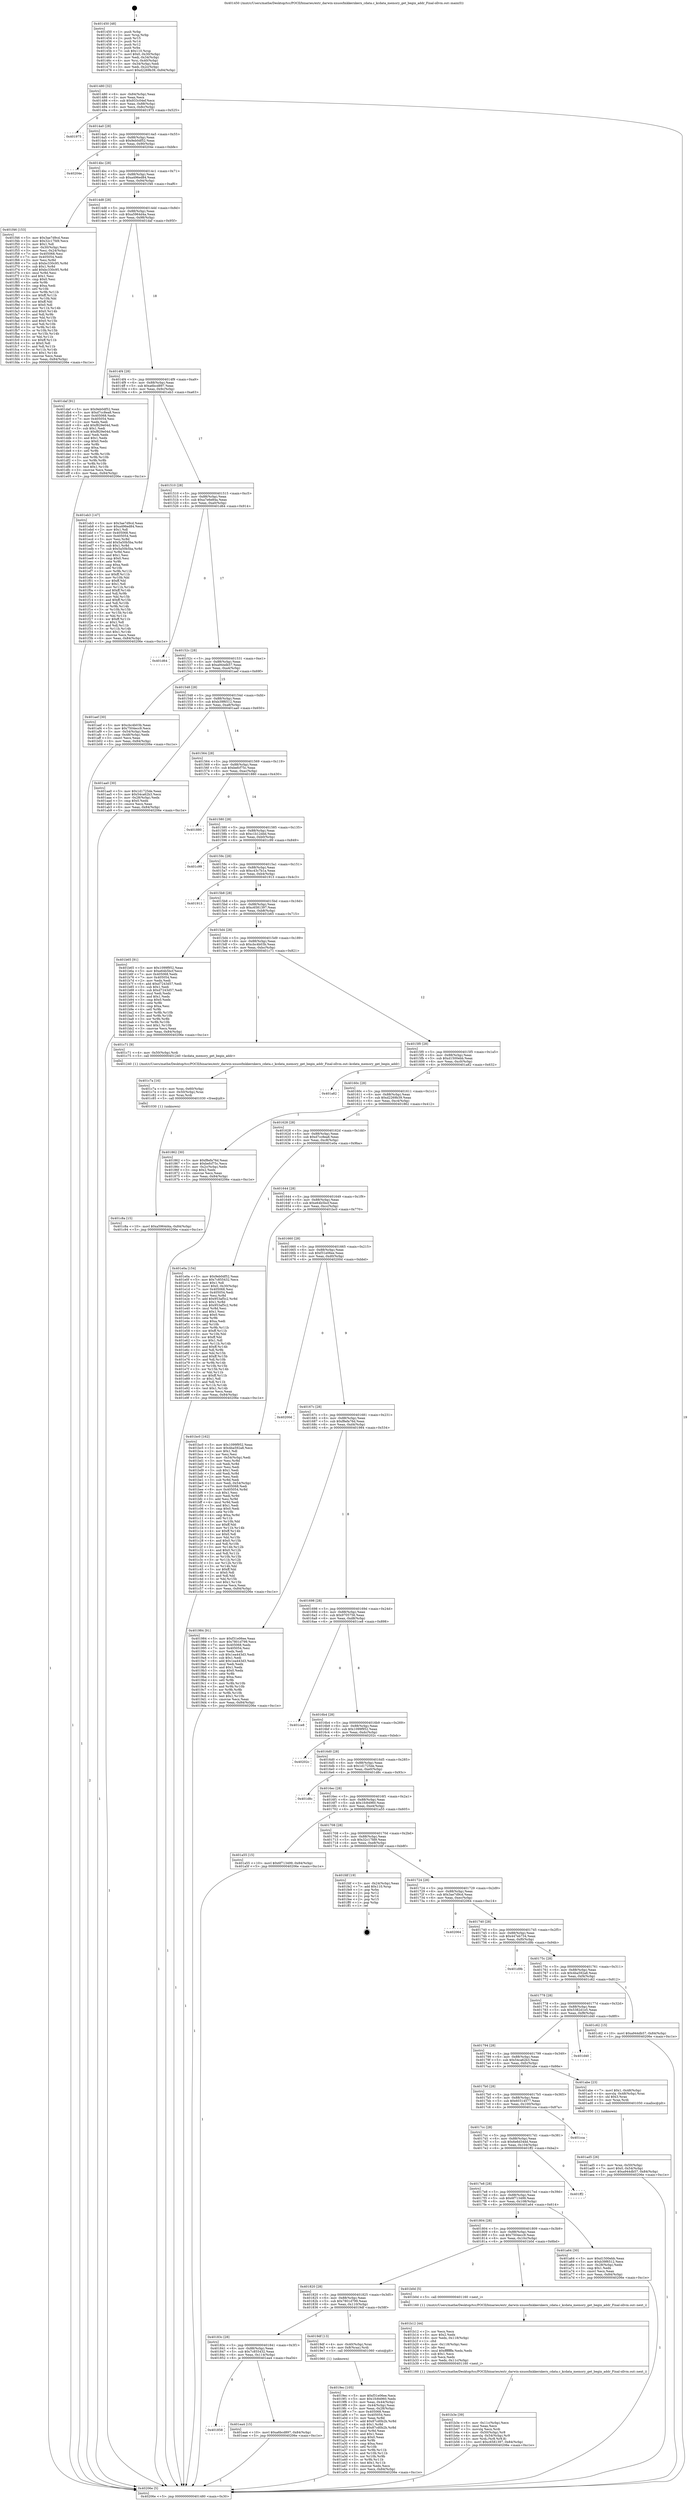 digraph "0x401450" {
  label = "0x401450 (/mnt/c/Users/mathe/Desktop/tcc/POCII/binaries/extr_darwin-xnuosfmkkernkern_cdata.c_kcdata_memory_get_begin_addr_Final-ollvm.out::main(0))"
  labelloc = "t"
  node[shape=record]

  Entry [label="",width=0.3,height=0.3,shape=circle,fillcolor=black,style=filled]
  "0x401480" [label="{
     0x401480 [32]\l
     | [instrs]\l
     &nbsp;&nbsp;0x401480 \<+6\>: mov -0x84(%rbp),%eax\l
     &nbsp;&nbsp;0x401486 \<+2\>: mov %eax,%ecx\l
     &nbsp;&nbsp;0x401488 \<+6\>: sub $0x933c04ef,%ecx\l
     &nbsp;&nbsp;0x40148e \<+6\>: mov %eax,-0x88(%rbp)\l
     &nbsp;&nbsp;0x401494 \<+6\>: mov %ecx,-0x8c(%rbp)\l
     &nbsp;&nbsp;0x40149a \<+6\>: je 0000000000401975 \<main+0x525\>\l
  }"]
  "0x401975" [label="{
     0x401975\l
  }", style=dashed]
  "0x4014a0" [label="{
     0x4014a0 [28]\l
     | [instrs]\l
     &nbsp;&nbsp;0x4014a0 \<+5\>: jmp 00000000004014a5 \<main+0x55\>\l
     &nbsp;&nbsp;0x4014a5 \<+6\>: mov -0x88(%rbp),%eax\l
     &nbsp;&nbsp;0x4014ab \<+5\>: sub $0x9eb0df52,%eax\l
     &nbsp;&nbsp;0x4014b0 \<+6\>: mov %eax,-0x90(%rbp)\l
     &nbsp;&nbsp;0x4014b6 \<+6\>: je 000000000040204e \<main+0xbfe\>\l
  }"]
  Exit [label="",width=0.3,height=0.3,shape=circle,fillcolor=black,style=filled,peripheries=2]
  "0x40204e" [label="{
     0x40204e\l
  }", style=dashed]
  "0x4014bc" [label="{
     0x4014bc [28]\l
     | [instrs]\l
     &nbsp;&nbsp;0x4014bc \<+5\>: jmp 00000000004014c1 \<main+0x71\>\l
     &nbsp;&nbsp;0x4014c1 \<+6\>: mov -0x88(%rbp),%eax\l
     &nbsp;&nbsp;0x4014c7 \<+5\>: sub $0xa496ed84,%eax\l
     &nbsp;&nbsp;0x4014cc \<+6\>: mov %eax,-0x94(%rbp)\l
     &nbsp;&nbsp;0x4014d2 \<+6\>: je 0000000000401f46 \<main+0xaf6\>\l
  }"]
  "0x401858" [label="{
     0x401858\l
  }", style=dashed]
  "0x401f46" [label="{
     0x401f46 [153]\l
     | [instrs]\l
     &nbsp;&nbsp;0x401f46 \<+5\>: mov $0x3ae7d9cd,%eax\l
     &nbsp;&nbsp;0x401f4b \<+5\>: mov $0x32c17fd9,%ecx\l
     &nbsp;&nbsp;0x401f50 \<+2\>: mov $0x1,%dl\l
     &nbsp;&nbsp;0x401f52 \<+3\>: mov -0x30(%rbp),%esi\l
     &nbsp;&nbsp;0x401f55 \<+3\>: mov %esi,-0x24(%rbp)\l
     &nbsp;&nbsp;0x401f58 \<+7\>: mov 0x405068,%esi\l
     &nbsp;&nbsp;0x401f5f \<+7\>: mov 0x405054,%edi\l
     &nbsp;&nbsp;0x401f66 \<+3\>: mov %esi,%r8d\l
     &nbsp;&nbsp;0x401f69 \<+7\>: sub $0xbc330c95,%r8d\l
     &nbsp;&nbsp;0x401f70 \<+4\>: sub $0x1,%r8d\l
     &nbsp;&nbsp;0x401f74 \<+7\>: add $0xbc330c95,%r8d\l
     &nbsp;&nbsp;0x401f7b \<+4\>: imul %r8d,%esi\l
     &nbsp;&nbsp;0x401f7f \<+3\>: and $0x1,%esi\l
     &nbsp;&nbsp;0x401f82 \<+3\>: cmp $0x0,%esi\l
     &nbsp;&nbsp;0x401f85 \<+4\>: sete %r9b\l
     &nbsp;&nbsp;0x401f89 \<+3\>: cmp $0xa,%edi\l
     &nbsp;&nbsp;0x401f8c \<+4\>: setl %r10b\l
     &nbsp;&nbsp;0x401f90 \<+3\>: mov %r9b,%r11b\l
     &nbsp;&nbsp;0x401f93 \<+4\>: xor $0xff,%r11b\l
     &nbsp;&nbsp;0x401f97 \<+3\>: mov %r10b,%bl\l
     &nbsp;&nbsp;0x401f9a \<+3\>: xor $0xff,%bl\l
     &nbsp;&nbsp;0x401f9d \<+3\>: xor $0x0,%dl\l
     &nbsp;&nbsp;0x401fa0 \<+3\>: mov %r11b,%r14b\l
     &nbsp;&nbsp;0x401fa3 \<+4\>: and $0x0,%r14b\l
     &nbsp;&nbsp;0x401fa7 \<+3\>: and %dl,%r9b\l
     &nbsp;&nbsp;0x401faa \<+3\>: mov %bl,%r15b\l
     &nbsp;&nbsp;0x401fad \<+4\>: and $0x0,%r15b\l
     &nbsp;&nbsp;0x401fb1 \<+3\>: and %dl,%r10b\l
     &nbsp;&nbsp;0x401fb4 \<+3\>: or %r9b,%r14b\l
     &nbsp;&nbsp;0x401fb7 \<+3\>: or %r10b,%r15b\l
     &nbsp;&nbsp;0x401fba \<+3\>: xor %r15b,%r14b\l
     &nbsp;&nbsp;0x401fbd \<+3\>: or %bl,%r11b\l
     &nbsp;&nbsp;0x401fc0 \<+4\>: xor $0xff,%r11b\l
     &nbsp;&nbsp;0x401fc4 \<+3\>: or $0x0,%dl\l
     &nbsp;&nbsp;0x401fc7 \<+3\>: and %dl,%r11b\l
     &nbsp;&nbsp;0x401fca \<+3\>: or %r11b,%r14b\l
     &nbsp;&nbsp;0x401fcd \<+4\>: test $0x1,%r14b\l
     &nbsp;&nbsp;0x401fd1 \<+3\>: cmovne %ecx,%eax\l
     &nbsp;&nbsp;0x401fd4 \<+6\>: mov %eax,-0x84(%rbp)\l
     &nbsp;&nbsp;0x401fda \<+5\>: jmp 000000000040206e \<main+0xc1e\>\l
  }"]
  "0x4014d8" [label="{
     0x4014d8 [28]\l
     | [instrs]\l
     &nbsp;&nbsp;0x4014d8 \<+5\>: jmp 00000000004014dd \<main+0x8d\>\l
     &nbsp;&nbsp;0x4014dd \<+6\>: mov -0x88(%rbp),%eax\l
     &nbsp;&nbsp;0x4014e3 \<+5\>: sub $0xa5964d4a,%eax\l
     &nbsp;&nbsp;0x4014e8 \<+6\>: mov %eax,-0x98(%rbp)\l
     &nbsp;&nbsp;0x4014ee \<+6\>: je 0000000000401daf \<main+0x95f\>\l
  }"]
  "0x401ea4" [label="{
     0x401ea4 [15]\l
     | [instrs]\l
     &nbsp;&nbsp;0x401ea4 \<+10\>: movl $0xa6bcd897,-0x84(%rbp)\l
     &nbsp;&nbsp;0x401eae \<+5\>: jmp 000000000040206e \<main+0xc1e\>\l
  }"]
  "0x401daf" [label="{
     0x401daf [91]\l
     | [instrs]\l
     &nbsp;&nbsp;0x401daf \<+5\>: mov $0x9eb0df52,%eax\l
     &nbsp;&nbsp;0x401db4 \<+5\>: mov $0xd7cc8ea8,%ecx\l
     &nbsp;&nbsp;0x401db9 \<+7\>: mov 0x405068,%edx\l
     &nbsp;&nbsp;0x401dc0 \<+7\>: mov 0x405054,%esi\l
     &nbsp;&nbsp;0x401dc7 \<+2\>: mov %edx,%edi\l
     &nbsp;&nbsp;0x401dc9 \<+6\>: add $0xf829e04d,%edi\l
     &nbsp;&nbsp;0x401dcf \<+3\>: sub $0x1,%edi\l
     &nbsp;&nbsp;0x401dd2 \<+6\>: sub $0xf829e04d,%edi\l
     &nbsp;&nbsp;0x401dd8 \<+3\>: imul %edi,%edx\l
     &nbsp;&nbsp;0x401ddb \<+3\>: and $0x1,%edx\l
     &nbsp;&nbsp;0x401dde \<+3\>: cmp $0x0,%edx\l
     &nbsp;&nbsp;0x401de1 \<+4\>: sete %r8b\l
     &nbsp;&nbsp;0x401de5 \<+3\>: cmp $0xa,%esi\l
     &nbsp;&nbsp;0x401de8 \<+4\>: setl %r9b\l
     &nbsp;&nbsp;0x401dec \<+3\>: mov %r8b,%r10b\l
     &nbsp;&nbsp;0x401def \<+3\>: and %r9b,%r10b\l
     &nbsp;&nbsp;0x401df2 \<+3\>: xor %r9b,%r8b\l
     &nbsp;&nbsp;0x401df5 \<+3\>: or %r8b,%r10b\l
     &nbsp;&nbsp;0x401df8 \<+4\>: test $0x1,%r10b\l
     &nbsp;&nbsp;0x401dfc \<+3\>: cmovne %ecx,%eax\l
     &nbsp;&nbsp;0x401dff \<+6\>: mov %eax,-0x84(%rbp)\l
     &nbsp;&nbsp;0x401e05 \<+5\>: jmp 000000000040206e \<main+0xc1e\>\l
  }"]
  "0x4014f4" [label="{
     0x4014f4 [28]\l
     | [instrs]\l
     &nbsp;&nbsp;0x4014f4 \<+5\>: jmp 00000000004014f9 \<main+0xa9\>\l
     &nbsp;&nbsp;0x4014f9 \<+6\>: mov -0x88(%rbp),%eax\l
     &nbsp;&nbsp;0x4014ff \<+5\>: sub $0xa6bcd897,%eax\l
     &nbsp;&nbsp;0x401504 \<+6\>: mov %eax,-0x9c(%rbp)\l
     &nbsp;&nbsp;0x40150a \<+6\>: je 0000000000401eb3 \<main+0xa63\>\l
  }"]
  "0x401c8a" [label="{
     0x401c8a [15]\l
     | [instrs]\l
     &nbsp;&nbsp;0x401c8a \<+10\>: movl $0xa5964d4a,-0x84(%rbp)\l
     &nbsp;&nbsp;0x401c94 \<+5\>: jmp 000000000040206e \<main+0xc1e\>\l
  }"]
  "0x401eb3" [label="{
     0x401eb3 [147]\l
     | [instrs]\l
     &nbsp;&nbsp;0x401eb3 \<+5\>: mov $0x3ae7d9cd,%eax\l
     &nbsp;&nbsp;0x401eb8 \<+5\>: mov $0xa496ed84,%ecx\l
     &nbsp;&nbsp;0x401ebd \<+2\>: mov $0x1,%dl\l
     &nbsp;&nbsp;0x401ebf \<+7\>: mov 0x405068,%esi\l
     &nbsp;&nbsp;0x401ec6 \<+7\>: mov 0x405054,%edi\l
     &nbsp;&nbsp;0x401ecd \<+3\>: mov %esi,%r8d\l
     &nbsp;&nbsp;0x401ed0 \<+7\>: add $0x5a50b5ba,%r8d\l
     &nbsp;&nbsp;0x401ed7 \<+4\>: sub $0x1,%r8d\l
     &nbsp;&nbsp;0x401edb \<+7\>: sub $0x5a50b5ba,%r8d\l
     &nbsp;&nbsp;0x401ee2 \<+4\>: imul %r8d,%esi\l
     &nbsp;&nbsp;0x401ee6 \<+3\>: and $0x1,%esi\l
     &nbsp;&nbsp;0x401ee9 \<+3\>: cmp $0x0,%esi\l
     &nbsp;&nbsp;0x401eec \<+4\>: sete %r9b\l
     &nbsp;&nbsp;0x401ef0 \<+3\>: cmp $0xa,%edi\l
     &nbsp;&nbsp;0x401ef3 \<+4\>: setl %r10b\l
     &nbsp;&nbsp;0x401ef7 \<+3\>: mov %r9b,%r11b\l
     &nbsp;&nbsp;0x401efa \<+4\>: xor $0xff,%r11b\l
     &nbsp;&nbsp;0x401efe \<+3\>: mov %r10b,%bl\l
     &nbsp;&nbsp;0x401f01 \<+3\>: xor $0xff,%bl\l
     &nbsp;&nbsp;0x401f04 \<+3\>: xor $0x1,%dl\l
     &nbsp;&nbsp;0x401f07 \<+3\>: mov %r11b,%r14b\l
     &nbsp;&nbsp;0x401f0a \<+4\>: and $0xff,%r14b\l
     &nbsp;&nbsp;0x401f0e \<+3\>: and %dl,%r9b\l
     &nbsp;&nbsp;0x401f11 \<+3\>: mov %bl,%r15b\l
     &nbsp;&nbsp;0x401f14 \<+4\>: and $0xff,%r15b\l
     &nbsp;&nbsp;0x401f18 \<+3\>: and %dl,%r10b\l
     &nbsp;&nbsp;0x401f1b \<+3\>: or %r9b,%r14b\l
     &nbsp;&nbsp;0x401f1e \<+3\>: or %r10b,%r15b\l
     &nbsp;&nbsp;0x401f21 \<+3\>: xor %r15b,%r14b\l
     &nbsp;&nbsp;0x401f24 \<+3\>: or %bl,%r11b\l
     &nbsp;&nbsp;0x401f27 \<+4\>: xor $0xff,%r11b\l
     &nbsp;&nbsp;0x401f2b \<+3\>: or $0x1,%dl\l
     &nbsp;&nbsp;0x401f2e \<+3\>: and %dl,%r11b\l
     &nbsp;&nbsp;0x401f31 \<+3\>: or %r11b,%r14b\l
     &nbsp;&nbsp;0x401f34 \<+4\>: test $0x1,%r14b\l
     &nbsp;&nbsp;0x401f38 \<+3\>: cmovne %ecx,%eax\l
     &nbsp;&nbsp;0x401f3b \<+6\>: mov %eax,-0x84(%rbp)\l
     &nbsp;&nbsp;0x401f41 \<+5\>: jmp 000000000040206e \<main+0xc1e\>\l
  }"]
  "0x401510" [label="{
     0x401510 [28]\l
     | [instrs]\l
     &nbsp;&nbsp;0x401510 \<+5\>: jmp 0000000000401515 \<main+0xc5\>\l
     &nbsp;&nbsp;0x401515 \<+6\>: mov -0x88(%rbp),%eax\l
     &nbsp;&nbsp;0x40151b \<+5\>: sub $0xa7e6e84a,%eax\l
     &nbsp;&nbsp;0x401520 \<+6\>: mov %eax,-0xa0(%rbp)\l
     &nbsp;&nbsp;0x401526 \<+6\>: je 0000000000401d64 \<main+0x914\>\l
  }"]
  "0x401c7a" [label="{
     0x401c7a [16]\l
     | [instrs]\l
     &nbsp;&nbsp;0x401c7a \<+4\>: mov %rax,-0x60(%rbp)\l
     &nbsp;&nbsp;0x401c7e \<+4\>: mov -0x50(%rbp),%rax\l
     &nbsp;&nbsp;0x401c82 \<+3\>: mov %rax,%rdi\l
     &nbsp;&nbsp;0x401c85 \<+5\>: call 0000000000401030 \<free@plt\>\l
     | [calls]\l
     &nbsp;&nbsp;0x401030 \{1\} (unknown)\l
  }"]
  "0x401d64" [label="{
     0x401d64\l
  }", style=dashed]
  "0x40152c" [label="{
     0x40152c [28]\l
     | [instrs]\l
     &nbsp;&nbsp;0x40152c \<+5\>: jmp 0000000000401531 \<main+0xe1\>\l
     &nbsp;&nbsp;0x401531 \<+6\>: mov -0x88(%rbp),%eax\l
     &nbsp;&nbsp;0x401537 \<+5\>: sub $0xa944db57,%eax\l
     &nbsp;&nbsp;0x40153c \<+6\>: mov %eax,-0xa4(%rbp)\l
     &nbsp;&nbsp;0x401542 \<+6\>: je 0000000000401aef \<main+0x69f\>\l
  }"]
  "0x401b3e" [label="{
     0x401b3e [39]\l
     | [instrs]\l
     &nbsp;&nbsp;0x401b3e \<+6\>: mov -0x11c(%rbp),%ecx\l
     &nbsp;&nbsp;0x401b44 \<+3\>: imul %eax,%ecx\l
     &nbsp;&nbsp;0x401b47 \<+3\>: movslq %ecx,%rdi\l
     &nbsp;&nbsp;0x401b4a \<+4\>: mov -0x50(%rbp),%r8\l
     &nbsp;&nbsp;0x401b4e \<+4\>: movslq -0x54(%rbp),%r9\l
     &nbsp;&nbsp;0x401b52 \<+4\>: mov %rdi,(%r8,%r9,8)\l
     &nbsp;&nbsp;0x401b56 \<+10\>: movl $0xc6581397,-0x84(%rbp)\l
     &nbsp;&nbsp;0x401b60 \<+5\>: jmp 000000000040206e \<main+0xc1e\>\l
  }"]
  "0x401aef" [label="{
     0x401aef [30]\l
     | [instrs]\l
     &nbsp;&nbsp;0x401aef \<+5\>: mov $0xcbc4b03b,%eax\l
     &nbsp;&nbsp;0x401af4 \<+5\>: mov $0x7504ecc9,%ecx\l
     &nbsp;&nbsp;0x401af9 \<+3\>: mov -0x54(%rbp),%edx\l
     &nbsp;&nbsp;0x401afc \<+3\>: cmp -0x48(%rbp),%edx\l
     &nbsp;&nbsp;0x401aff \<+3\>: cmovl %ecx,%eax\l
     &nbsp;&nbsp;0x401b02 \<+6\>: mov %eax,-0x84(%rbp)\l
     &nbsp;&nbsp;0x401b08 \<+5\>: jmp 000000000040206e \<main+0xc1e\>\l
  }"]
  "0x401548" [label="{
     0x401548 [28]\l
     | [instrs]\l
     &nbsp;&nbsp;0x401548 \<+5\>: jmp 000000000040154d \<main+0xfd\>\l
     &nbsp;&nbsp;0x40154d \<+6\>: mov -0x88(%rbp),%eax\l
     &nbsp;&nbsp;0x401553 \<+5\>: sub $0xb39f6512,%eax\l
     &nbsp;&nbsp;0x401558 \<+6\>: mov %eax,-0xa8(%rbp)\l
     &nbsp;&nbsp;0x40155e \<+6\>: je 0000000000401aa0 \<main+0x650\>\l
  }"]
  "0x401b12" [label="{
     0x401b12 [44]\l
     | [instrs]\l
     &nbsp;&nbsp;0x401b12 \<+2\>: xor %ecx,%ecx\l
     &nbsp;&nbsp;0x401b14 \<+5\>: mov $0x2,%edx\l
     &nbsp;&nbsp;0x401b19 \<+6\>: mov %edx,-0x118(%rbp)\l
     &nbsp;&nbsp;0x401b1f \<+1\>: cltd\l
     &nbsp;&nbsp;0x401b20 \<+6\>: mov -0x118(%rbp),%esi\l
     &nbsp;&nbsp;0x401b26 \<+2\>: idiv %esi\l
     &nbsp;&nbsp;0x401b28 \<+6\>: imul $0xfffffffe,%edx,%edx\l
     &nbsp;&nbsp;0x401b2e \<+3\>: sub $0x1,%ecx\l
     &nbsp;&nbsp;0x401b31 \<+2\>: sub %ecx,%edx\l
     &nbsp;&nbsp;0x401b33 \<+6\>: mov %edx,-0x11c(%rbp)\l
     &nbsp;&nbsp;0x401b39 \<+5\>: call 0000000000401160 \<next_i\>\l
     | [calls]\l
     &nbsp;&nbsp;0x401160 \{1\} (/mnt/c/Users/mathe/Desktop/tcc/POCII/binaries/extr_darwin-xnuosfmkkernkern_cdata.c_kcdata_memory_get_begin_addr_Final-ollvm.out::next_i)\l
  }"]
  "0x401aa0" [label="{
     0x401aa0 [30]\l
     | [instrs]\l
     &nbsp;&nbsp;0x401aa0 \<+5\>: mov $0x1d1725de,%eax\l
     &nbsp;&nbsp;0x401aa5 \<+5\>: mov $0x54ca62b3,%ecx\l
     &nbsp;&nbsp;0x401aaa \<+3\>: mov -0x28(%rbp),%edx\l
     &nbsp;&nbsp;0x401aad \<+3\>: cmp $0x0,%edx\l
     &nbsp;&nbsp;0x401ab0 \<+3\>: cmove %ecx,%eax\l
     &nbsp;&nbsp;0x401ab3 \<+6\>: mov %eax,-0x84(%rbp)\l
     &nbsp;&nbsp;0x401ab9 \<+5\>: jmp 000000000040206e \<main+0xc1e\>\l
  }"]
  "0x401564" [label="{
     0x401564 [28]\l
     | [instrs]\l
     &nbsp;&nbsp;0x401564 \<+5\>: jmp 0000000000401569 \<main+0x119\>\l
     &nbsp;&nbsp;0x401569 \<+6\>: mov -0x88(%rbp),%eax\l
     &nbsp;&nbsp;0x40156f \<+5\>: sub $0xbefcf75c,%eax\l
     &nbsp;&nbsp;0x401574 \<+6\>: mov %eax,-0xac(%rbp)\l
     &nbsp;&nbsp;0x40157a \<+6\>: je 0000000000401880 \<main+0x430\>\l
  }"]
  "0x401ad5" [label="{
     0x401ad5 [26]\l
     | [instrs]\l
     &nbsp;&nbsp;0x401ad5 \<+4\>: mov %rax,-0x50(%rbp)\l
     &nbsp;&nbsp;0x401ad9 \<+7\>: movl $0x0,-0x54(%rbp)\l
     &nbsp;&nbsp;0x401ae0 \<+10\>: movl $0xa944db57,-0x84(%rbp)\l
     &nbsp;&nbsp;0x401aea \<+5\>: jmp 000000000040206e \<main+0xc1e\>\l
  }"]
  "0x401880" [label="{
     0x401880\l
  }", style=dashed]
  "0x401580" [label="{
     0x401580 [28]\l
     | [instrs]\l
     &nbsp;&nbsp;0x401580 \<+5\>: jmp 0000000000401585 \<main+0x135\>\l
     &nbsp;&nbsp;0x401585 \<+6\>: mov -0x88(%rbp),%eax\l
     &nbsp;&nbsp;0x40158b \<+5\>: sub $0xc1b12ddd,%eax\l
     &nbsp;&nbsp;0x401590 \<+6\>: mov %eax,-0xb0(%rbp)\l
     &nbsp;&nbsp;0x401596 \<+6\>: je 0000000000401c99 \<main+0x849\>\l
  }"]
  "0x4019ec" [label="{
     0x4019ec [105]\l
     | [instrs]\l
     &nbsp;&nbsp;0x4019ec \<+5\>: mov $0xf31e06ee,%ecx\l
     &nbsp;&nbsp;0x4019f1 \<+5\>: mov $0x1fc84960,%edx\l
     &nbsp;&nbsp;0x4019f6 \<+3\>: mov %eax,-0x44(%rbp)\l
     &nbsp;&nbsp;0x4019f9 \<+3\>: mov -0x44(%rbp),%eax\l
     &nbsp;&nbsp;0x4019fc \<+3\>: mov %eax,-0x28(%rbp)\l
     &nbsp;&nbsp;0x4019ff \<+7\>: mov 0x405068,%eax\l
     &nbsp;&nbsp;0x401a06 \<+7\>: mov 0x405054,%esi\l
     &nbsp;&nbsp;0x401a0d \<+3\>: mov %eax,%r8d\l
     &nbsp;&nbsp;0x401a10 \<+7\>: add $0x87cd0b2b,%r8d\l
     &nbsp;&nbsp;0x401a17 \<+4\>: sub $0x1,%r8d\l
     &nbsp;&nbsp;0x401a1b \<+7\>: sub $0x87cd0b2b,%r8d\l
     &nbsp;&nbsp;0x401a22 \<+4\>: imul %r8d,%eax\l
     &nbsp;&nbsp;0x401a26 \<+3\>: and $0x1,%eax\l
     &nbsp;&nbsp;0x401a29 \<+3\>: cmp $0x0,%eax\l
     &nbsp;&nbsp;0x401a2c \<+4\>: sete %r9b\l
     &nbsp;&nbsp;0x401a30 \<+3\>: cmp $0xa,%esi\l
     &nbsp;&nbsp;0x401a33 \<+4\>: setl %r10b\l
     &nbsp;&nbsp;0x401a37 \<+3\>: mov %r9b,%r11b\l
     &nbsp;&nbsp;0x401a3a \<+3\>: and %r10b,%r11b\l
     &nbsp;&nbsp;0x401a3d \<+3\>: xor %r10b,%r9b\l
     &nbsp;&nbsp;0x401a40 \<+3\>: or %r9b,%r11b\l
     &nbsp;&nbsp;0x401a43 \<+4\>: test $0x1,%r11b\l
     &nbsp;&nbsp;0x401a47 \<+3\>: cmovne %edx,%ecx\l
     &nbsp;&nbsp;0x401a4a \<+6\>: mov %ecx,-0x84(%rbp)\l
     &nbsp;&nbsp;0x401a50 \<+5\>: jmp 000000000040206e \<main+0xc1e\>\l
  }"]
  "0x401c99" [label="{
     0x401c99\l
  }", style=dashed]
  "0x40159c" [label="{
     0x40159c [28]\l
     | [instrs]\l
     &nbsp;&nbsp;0x40159c \<+5\>: jmp 00000000004015a1 \<main+0x151\>\l
     &nbsp;&nbsp;0x4015a1 \<+6\>: mov -0x88(%rbp),%eax\l
     &nbsp;&nbsp;0x4015a7 \<+5\>: sub $0xc43c7b1a,%eax\l
     &nbsp;&nbsp;0x4015ac \<+6\>: mov %eax,-0xb4(%rbp)\l
     &nbsp;&nbsp;0x4015b2 \<+6\>: je 0000000000401913 \<main+0x4c3\>\l
  }"]
  "0x40183c" [label="{
     0x40183c [28]\l
     | [instrs]\l
     &nbsp;&nbsp;0x40183c \<+5\>: jmp 0000000000401841 \<main+0x3f1\>\l
     &nbsp;&nbsp;0x401841 \<+6\>: mov -0x88(%rbp),%eax\l
     &nbsp;&nbsp;0x401847 \<+5\>: sub $0x7c855432,%eax\l
     &nbsp;&nbsp;0x40184c \<+6\>: mov %eax,-0x114(%rbp)\l
     &nbsp;&nbsp;0x401852 \<+6\>: je 0000000000401ea4 \<main+0xa54\>\l
  }"]
  "0x401913" [label="{
     0x401913\l
  }", style=dashed]
  "0x4015b8" [label="{
     0x4015b8 [28]\l
     | [instrs]\l
     &nbsp;&nbsp;0x4015b8 \<+5\>: jmp 00000000004015bd \<main+0x16d\>\l
     &nbsp;&nbsp;0x4015bd \<+6\>: mov -0x88(%rbp),%eax\l
     &nbsp;&nbsp;0x4015c3 \<+5\>: sub $0xc6581397,%eax\l
     &nbsp;&nbsp;0x4015c8 \<+6\>: mov %eax,-0xb8(%rbp)\l
     &nbsp;&nbsp;0x4015ce \<+6\>: je 0000000000401b65 \<main+0x715\>\l
  }"]
  "0x4019df" [label="{
     0x4019df [13]\l
     | [instrs]\l
     &nbsp;&nbsp;0x4019df \<+4\>: mov -0x40(%rbp),%rax\l
     &nbsp;&nbsp;0x4019e3 \<+4\>: mov 0x8(%rax),%rdi\l
     &nbsp;&nbsp;0x4019e7 \<+5\>: call 0000000000401060 \<atoi@plt\>\l
     | [calls]\l
     &nbsp;&nbsp;0x401060 \{1\} (unknown)\l
  }"]
  "0x401b65" [label="{
     0x401b65 [91]\l
     | [instrs]\l
     &nbsp;&nbsp;0x401b65 \<+5\>: mov $0x1099f952,%eax\l
     &nbsp;&nbsp;0x401b6a \<+5\>: mov $0xe64b5bcf,%ecx\l
     &nbsp;&nbsp;0x401b6f \<+7\>: mov 0x405068,%edx\l
     &nbsp;&nbsp;0x401b76 \<+7\>: mov 0x405054,%esi\l
     &nbsp;&nbsp;0x401b7d \<+2\>: mov %edx,%edi\l
     &nbsp;&nbsp;0x401b7f \<+6\>: add $0xd7243d57,%edi\l
     &nbsp;&nbsp;0x401b85 \<+3\>: sub $0x1,%edi\l
     &nbsp;&nbsp;0x401b88 \<+6\>: sub $0xd7243d57,%edi\l
     &nbsp;&nbsp;0x401b8e \<+3\>: imul %edi,%edx\l
     &nbsp;&nbsp;0x401b91 \<+3\>: and $0x1,%edx\l
     &nbsp;&nbsp;0x401b94 \<+3\>: cmp $0x0,%edx\l
     &nbsp;&nbsp;0x401b97 \<+4\>: sete %r8b\l
     &nbsp;&nbsp;0x401b9b \<+3\>: cmp $0xa,%esi\l
     &nbsp;&nbsp;0x401b9e \<+4\>: setl %r9b\l
     &nbsp;&nbsp;0x401ba2 \<+3\>: mov %r8b,%r10b\l
     &nbsp;&nbsp;0x401ba5 \<+3\>: and %r9b,%r10b\l
     &nbsp;&nbsp;0x401ba8 \<+3\>: xor %r9b,%r8b\l
     &nbsp;&nbsp;0x401bab \<+3\>: or %r8b,%r10b\l
     &nbsp;&nbsp;0x401bae \<+4\>: test $0x1,%r10b\l
     &nbsp;&nbsp;0x401bb2 \<+3\>: cmovne %ecx,%eax\l
     &nbsp;&nbsp;0x401bb5 \<+6\>: mov %eax,-0x84(%rbp)\l
     &nbsp;&nbsp;0x401bbb \<+5\>: jmp 000000000040206e \<main+0xc1e\>\l
  }"]
  "0x4015d4" [label="{
     0x4015d4 [28]\l
     | [instrs]\l
     &nbsp;&nbsp;0x4015d4 \<+5\>: jmp 00000000004015d9 \<main+0x189\>\l
     &nbsp;&nbsp;0x4015d9 \<+6\>: mov -0x88(%rbp),%eax\l
     &nbsp;&nbsp;0x4015df \<+5\>: sub $0xcbc4b03b,%eax\l
     &nbsp;&nbsp;0x4015e4 \<+6\>: mov %eax,-0xbc(%rbp)\l
     &nbsp;&nbsp;0x4015ea \<+6\>: je 0000000000401c71 \<main+0x821\>\l
  }"]
  "0x401820" [label="{
     0x401820 [28]\l
     | [instrs]\l
     &nbsp;&nbsp;0x401820 \<+5\>: jmp 0000000000401825 \<main+0x3d5\>\l
     &nbsp;&nbsp;0x401825 \<+6\>: mov -0x88(%rbp),%eax\l
     &nbsp;&nbsp;0x40182b \<+5\>: sub $0x7801d799,%eax\l
     &nbsp;&nbsp;0x401830 \<+6\>: mov %eax,-0x110(%rbp)\l
     &nbsp;&nbsp;0x401836 \<+6\>: je 00000000004019df \<main+0x58f\>\l
  }"]
  "0x401c71" [label="{
     0x401c71 [9]\l
     | [instrs]\l
     &nbsp;&nbsp;0x401c71 \<+4\>: mov -0x50(%rbp),%rdi\l
     &nbsp;&nbsp;0x401c75 \<+5\>: call 0000000000401240 \<kcdata_memory_get_begin_addr\>\l
     | [calls]\l
     &nbsp;&nbsp;0x401240 \{1\} (/mnt/c/Users/mathe/Desktop/tcc/POCII/binaries/extr_darwin-xnuosfmkkernkern_cdata.c_kcdata_memory_get_begin_addr_Final-ollvm.out::kcdata_memory_get_begin_addr)\l
  }"]
  "0x4015f0" [label="{
     0x4015f0 [28]\l
     | [instrs]\l
     &nbsp;&nbsp;0x4015f0 \<+5\>: jmp 00000000004015f5 \<main+0x1a5\>\l
     &nbsp;&nbsp;0x4015f5 \<+6\>: mov -0x88(%rbp),%eax\l
     &nbsp;&nbsp;0x4015fb \<+5\>: sub $0xd1500ebb,%eax\l
     &nbsp;&nbsp;0x401600 \<+6\>: mov %eax,-0xc0(%rbp)\l
     &nbsp;&nbsp;0x401606 \<+6\>: je 0000000000401a82 \<main+0x632\>\l
  }"]
  "0x401b0d" [label="{
     0x401b0d [5]\l
     | [instrs]\l
     &nbsp;&nbsp;0x401b0d \<+5\>: call 0000000000401160 \<next_i\>\l
     | [calls]\l
     &nbsp;&nbsp;0x401160 \{1\} (/mnt/c/Users/mathe/Desktop/tcc/POCII/binaries/extr_darwin-xnuosfmkkernkern_cdata.c_kcdata_memory_get_begin_addr_Final-ollvm.out::next_i)\l
  }"]
  "0x401a82" [label="{
     0x401a82\l
  }", style=dashed]
  "0x40160c" [label="{
     0x40160c [28]\l
     | [instrs]\l
     &nbsp;&nbsp;0x40160c \<+5\>: jmp 0000000000401611 \<main+0x1c1\>\l
     &nbsp;&nbsp;0x401611 \<+6\>: mov -0x88(%rbp),%eax\l
     &nbsp;&nbsp;0x401617 \<+5\>: sub $0xd2269b39,%eax\l
     &nbsp;&nbsp;0x40161c \<+6\>: mov %eax,-0xc4(%rbp)\l
     &nbsp;&nbsp;0x401622 \<+6\>: je 0000000000401862 \<main+0x412\>\l
  }"]
  "0x401804" [label="{
     0x401804 [28]\l
     | [instrs]\l
     &nbsp;&nbsp;0x401804 \<+5\>: jmp 0000000000401809 \<main+0x3b9\>\l
     &nbsp;&nbsp;0x401809 \<+6\>: mov -0x88(%rbp),%eax\l
     &nbsp;&nbsp;0x40180f \<+5\>: sub $0x7504ecc9,%eax\l
     &nbsp;&nbsp;0x401814 \<+6\>: mov %eax,-0x10c(%rbp)\l
     &nbsp;&nbsp;0x40181a \<+6\>: je 0000000000401b0d \<main+0x6bd\>\l
  }"]
  "0x401862" [label="{
     0x401862 [30]\l
     | [instrs]\l
     &nbsp;&nbsp;0x401862 \<+5\>: mov $0xf8efa76d,%eax\l
     &nbsp;&nbsp;0x401867 \<+5\>: mov $0xbefcf75c,%ecx\l
     &nbsp;&nbsp;0x40186c \<+3\>: mov -0x2c(%rbp),%edx\l
     &nbsp;&nbsp;0x40186f \<+3\>: cmp $0x2,%edx\l
     &nbsp;&nbsp;0x401872 \<+3\>: cmovne %ecx,%eax\l
     &nbsp;&nbsp;0x401875 \<+6\>: mov %eax,-0x84(%rbp)\l
     &nbsp;&nbsp;0x40187b \<+5\>: jmp 000000000040206e \<main+0xc1e\>\l
  }"]
  "0x401628" [label="{
     0x401628 [28]\l
     | [instrs]\l
     &nbsp;&nbsp;0x401628 \<+5\>: jmp 000000000040162d \<main+0x1dd\>\l
     &nbsp;&nbsp;0x40162d \<+6\>: mov -0x88(%rbp),%eax\l
     &nbsp;&nbsp;0x401633 \<+5\>: sub $0xd7cc8ea8,%eax\l
     &nbsp;&nbsp;0x401638 \<+6\>: mov %eax,-0xc8(%rbp)\l
     &nbsp;&nbsp;0x40163e \<+6\>: je 0000000000401e0a \<main+0x9ba\>\l
  }"]
  "0x40206e" [label="{
     0x40206e [5]\l
     | [instrs]\l
     &nbsp;&nbsp;0x40206e \<+5\>: jmp 0000000000401480 \<main+0x30\>\l
  }"]
  "0x401450" [label="{
     0x401450 [48]\l
     | [instrs]\l
     &nbsp;&nbsp;0x401450 \<+1\>: push %rbp\l
     &nbsp;&nbsp;0x401451 \<+3\>: mov %rsp,%rbp\l
     &nbsp;&nbsp;0x401454 \<+2\>: push %r15\l
     &nbsp;&nbsp;0x401456 \<+2\>: push %r14\l
     &nbsp;&nbsp;0x401458 \<+2\>: push %r12\l
     &nbsp;&nbsp;0x40145a \<+1\>: push %rbx\l
     &nbsp;&nbsp;0x40145b \<+7\>: sub $0x110,%rsp\l
     &nbsp;&nbsp;0x401462 \<+7\>: movl $0x0,-0x30(%rbp)\l
     &nbsp;&nbsp;0x401469 \<+3\>: mov %edi,-0x34(%rbp)\l
     &nbsp;&nbsp;0x40146c \<+4\>: mov %rsi,-0x40(%rbp)\l
     &nbsp;&nbsp;0x401470 \<+3\>: mov -0x34(%rbp),%edi\l
     &nbsp;&nbsp;0x401473 \<+3\>: mov %edi,-0x2c(%rbp)\l
     &nbsp;&nbsp;0x401476 \<+10\>: movl $0xd2269b39,-0x84(%rbp)\l
  }"]
  "0x401a64" [label="{
     0x401a64 [30]\l
     | [instrs]\l
     &nbsp;&nbsp;0x401a64 \<+5\>: mov $0xd1500ebb,%eax\l
     &nbsp;&nbsp;0x401a69 \<+5\>: mov $0xb39f6512,%ecx\l
     &nbsp;&nbsp;0x401a6e \<+3\>: mov -0x28(%rbp),%edx\l
     &nbsp;&nbsp;0x401a71 \<+3\>: cmp $0x1,%edx\l
     &nbsp;&nbsp;0x401a74 \<+3\>: cmovl %ecx,%eax\l
     &nbsp;&nbsp;0x401a77 \<+6\>: mov %eax,-0x84(%rbp)\l
     &nbsp;&nbsp;0x401a7d \<+5\>: jmp 000000000040206e \<main+0xc1e\>\l
  }"]
  "0x401e0a" [label="{
     0x401e0a [154]\l
     | [instrs]\l
     &nbsp;&nbsp;0x401e0a \<+5\>: mov $0x9eb0df52,%eax\l
     &nbsp;&nbsp;0x401e0f \<+5\>: mov $0x7c855432,%ecx\l
     &nbsp;&nbsp;0x401e14 \<+2\>: mov $0x1,%dl\l
     &nbsp;&nbsp;0x401e16 \<+7\>: movl $0x0,-0x30(%rbp)\l
     &nbsp;&nbsp;0x401e1d \<+7\>: mov 0x405068,%esi\l
     &nbsp;&nbsp;0x401e24 \<+7\>: mov 0x405054,%edi\l
     &nbsp;&nbsp;0x401e2b \<+3\>: mov %esi,%r8d\l
     &nbsp;&nbsp;0x401e2e \<+7\>: add $0x953af5c2,%r8d\l
     &nbsp;&nbsp;0x401e35 \<+4\>: sub $0x1,%r8d\l
     &nbsp;&nbsp;0x401e39 \<+7\>: sub $0x953af5c2,%r8d\l
     &nbsp;&nbsp;0x401e40 \<+4\>: imul %r8d,%esi\l
     &nbsp;&nbsp;0x401e44 \<+3\>: and $0x1,%esi\l
     &nbsp;&nbsp;0x401e47 \<+3\>: cmp $0x0,%esi\l
     &nbsp;&nbsp;0x401e4a \<+4\>: sete %r9b\l
     &nbsp;&nbsp;0x401e4e \<+3\>: cmp $0xa,%edi\l
     &nbsp;&nbsp;0x401e51 \<+4\>: setl %r10b\l
     &nbsp;&nbsp;0x401e55 \<+3\>: mov %r9b,%r11b\l
     &nbsp;&nbsp;0x401e58 \<+4\>: xor $0xff,%r11b\l
     &nbsp;&nbsp;0x401e5c \<+3\>: mov %r10b,%bl\l
     &nbsp;&nbsp;0x401e5f \<+3\>: xor $0xff,%bl\l
     &nbsp;&nbsp;0x401e62 \<+3\>: xor $0x1,%dl\l
     &nbsp;&nbsp;0x401e65 \<+3\>: mov %r11b,%r14b\l
     &nbsp;&nbsp;0x401e68 \<+4\>: and $0xff,%r14b\l
     &nbsp;&nbsp;0x401e6c \<+3\>: and %dl,%r9b\l
     &nbsp;&nbsp;0x401e6f \<+3\>: mov %bl,%r15b\l
     &nbsp;&nbsp;0x401e72 \<+4\>: and $0xff,%r15b\l
     &nbsp;&nbsp;0x401e76 \<+3\>: and %dl,%r10b\l
     &nbsp;&nbsp;0x401e79 \<+3\>: or %r9b,%r14b\l
     &nbsp;&nbsp;0x401e7c \<+3\>: or %r10b,%r15b\l
     &nbsp;&nbsp;0x401e7f \<+3\>: xor %r15b,%r14b\l
     &nbsp;&nbsp;0x401e82 \<+3\>: or %bl,%r11b\l
     &nbsp;&nbsp;0x401e85 \<+4\>: xor $0xff,%r11b\l
     &nbsp;&nbsp;0x401e89 \<+3\>: or $0x1,%dl\l
     &nbsp;&nbsp;0x401e8c \<+3\>: and %dl,%r11b\l
     &nbsp;&nbsp;0x401e8f \<+3\>: or %r11b,%r14b\l
     &nbsp;&nbsp;0x401e92 \<+4\>: test $0x1,%r14b\l
     &nbsp;&nbsp;0x401e96 \<+3\>: cmovne %ecx,%eax\l
     &nbsp;&nbsp;0x401e99 \<+6\>: mov %eax,-0x84(%rbp)\l
     &nbsp;&nbsp;0x401e9f \<+5\>: jmp 000000000040206e \<main+0xc1e\>\l
  }"]
  "0x401644" [label="{
     0x401644 [28]\l
     | [instrs]\l
     &nbsp;&nbsp;0x401644 \<+5\>: jmp 0000000000401649 \<main+0x1f9\>\l
     &nbsp;&nbsp;0x401649 \<+6\>: mov -0x88(%rbp),%eax\l
     &nbsp;&nbsp;0x40164f \<+5\>: sub $0xe64b5bcf,%eax\l
     &nbsp;&nbsp;0x401654 \<+6\>: mov %eax,-0xcc(%rbp)\l
     &nbsp;&nbsp;0x40165a \<+6\>: je 0000000000401bc0 \<main+0x770\>\l
  }"]
  "0x4017e8" [label="{
     0x4017e8 [28]\l
     | [instrs]\l
     &nbsp;&nbsp;0x4017e8 \<+5\>: jmp 00000000004017ed \<main+0x39d\>\l
     &nbsp;&nbsp;0x4017ed \<+6\>: mov -0x88(%rbp),%eax\l
     &nbsp;&nbsp;0x4017f3 \<+5\>: sub $0x6f713499,%eax\l
     &nbsp;&nbsp;0x4017f8 \<+6\>: mov %eax,-0x108(%rbp)\l
     &nbsp;&nbsp;0x4017fe \<+6\>: je 0000000000401a64 \<main+0x614\>\l
  }"]
  "0x401bc0" [label="{
     0x401bc0 [162]\l
     | [instrs]\l
     &nbsp;&nbsp;0x401bc0 \<+5\>: mov $0x1099f952,%eax\l
     &nbsp;&nbsp;0x401bc5 \<+5\>: mov $0x4ba592a8,%ecx\l
     &nbsp;&nbsp;0x401bca \<+2\>: mov $0x1,%dl\l
     &nbsp;&nbsp;0x401bcc \<+2\>: xor %esi,%esi\l
     &nbsp;&nbsp;0x401bce \<+3\>: mov -0x54(%rbp),%edi\l
     &nbsp;&nbsp;0x401bd1 \<+3\>: mov %esi,%r8d\l
     &nbsp;&nbsp;0x401bd4 \<+3\>: sub %edi,%r8d\l
     &nbsp;&nbsp;0x401bd7 \<+2\>: mov %esi,%edi\l
     &nbsp;&nbsp;0x401bd9 \<+3\>: sub $0x1,%edi\l
     &nbsp;&nbsp;0x401bdc \<+3\>: add %edi,%r8d\l
     &nbsp;&nbsp;0x401bdf \<+2\>: mov %esi,%edi\l
     &nbsp;&nbsp;0x401be1 \<+3\>: sub %r8d,%edi\l
     &nbsp;&nbsp;0x401be4 \<+3\>: mov %edi,-0x54(%rbp)\l
     &nbsp;&nbsp;0x401be7 \<+7\>: mov 0x405068,%edi\l
     &nbsp;&nbsp;0x401bee \<+8\>: mov 0x405054,%r8d\l
     &nbsp;&nbsp;0x401bf6 \<+3\>: sub $0x1,%esi\l
     &nbsp;&nbsp;0x401bf9 \<+3\>: mov %edi,%r9d\l
     &nbsp;&nbsp;0x401bfc \<+3\>: add %esi,%r9d\l
     &nbsp;&nbsp;0x401bff \<+4\>: imul %r9d,%edi\l
     &nbsp;&nbsp;0x401c03 \<+3\>: and $0x1,%edi\l
     &nbsp;&nbsp;0x401c06 \<+3\>: cmp $0x0,%edi\l
     &nbsp;&nbsp;0x401c09 \<+4\>: sete %r10b\l
     &nbsp;&nbsp;0x401c0d \<+4\>: cmp $0xa,%r8d\l
     &nbsp;&nbsp;0x401c11 \<+4\>: setl %r11b\l
     &nbsp;&nbsp;0x401c15 \<+3\>: mov %r10b,%bl\l
     &nbsp;&nbsp;0x401c18 \<+3\>: xor $0xff,%bl\l
     &nbsp;&nbsp;0x401c1b \<+3\>: mov %r11b,%r14b\l
     &nbsp;&nbsp;0x401c1e \<+4\>: xor $0xff,%r14b\l
     &nbsp;&nbsp;0x401c22 \<+3\>: xor $0x0,%dl\l
     &nbsp;&nbsp;0x401c25 \<+3\>: mov %bl,%r15b\l
     &nbsp;&nbsp;0x401c28 \<+4\>: and $0x0,%r15b\l
     &nbsp;&nbsp;0x401c2c \<+3\>: and %dl,%r10b\l
     &nbsp;&nbsp;0x401c2f \<+3\>: mov %r14b,%r12b\l
     &nbsp;&nbsp;0x401c32 \<+4\>: and $0x0,%r12b\l
     &nbsp;&nbsp;0x401c36 \<+3\>: and %dl,%r11b\l
     &nbsp;&nbsp;0x401c39 \<+3\>: or %r10b,%r15b\l
     &nbsp;&nbsp;0x401c3c \<+3\>: or %r11b,%r12b\l
     &nbsp;&nbsp;0x401c3f \<+3\>: xor %r12b,%r15b\l
     &nbsp;&nbsp;0x401c42 \<+3\>: or %r14b,%bl\l
     &nbsp;&nbsp;0x401c45 \<+3\>: xor $0xff,%bl\l
     &nbsp;&nbsp;0x401c48 \<+3\>: or $0x0,%dl\l
     &nbsp;&nbsp;0x401c4b \<+2\>: and %dl,%bl\l
     &nbsp;&nbsp;0x401c4d \<+3\>: or %bl,%r15b\l
     &nbsp;&nbsp;0x401c50 \<+4\>: test $0x1,%r15b\l
     &nbsp;&nbsp;0x401c54 \<+3\>: cmovne %ecx,%eax\l
     &nbsp;&nbsp;0x401c57 \<+6\>: mov %eax,-0x84(%rbp)\l
     &nbsp;&nbsp;0x401c5d \<+5\>: jmp 000000000040206e \<main+0xc1e\>\l
  }"]
  "0x401660" [label="{
     0x401660 [28]\l
     | [instrs]\l
     &nbsp;&nbsp;0x401660 \<+5\>: jmp 0000000000401665 \<main+0x215\>\l
     &nbsp;&nbsp;0x401665 \<+6\>: mov -0x88(%rbp),%eax\l
     &nbsp;&nbsp;0x40166b \<+5\>: sub $0xf31e06ee,%eax\l
     &nbsp;&nbsp;0x401670 \<+6\>: mov %eax,-0xd0(%rbp)\l
     &nbsp;&nbsp;0x401676 \<+6\>: je 000000000040200d \<main+0xbbd\>\l
  }"]
  "0x401ff2" [label="{
     0x401ff2\l
  }", style=dashed]
  "0x40200d" [label="{
     0x40200d\l
  }", style=dashed]
  "0x40167c" [label="{
     0x40167c [28]\l
     | [instrs]\l
     &nbsp;&nbsp;0x40167c \<+5\>: jmp 0000000000401681 \<main+0x231\>\l
     &nbsp;&nbsp;0x401681 \<+6\>: mov -0x88(%rbp),%eax\l
     &nbsp;&nbsp;0x401687 \<+5\>: sub $0xf8efa76d,%eax\l
     &nbsp;&nbsp;0x40168c \<+6\>: mov %eax,-0xd4(%rbp)\l
     &nbsp;&nbsp;0x401692 \<+6\>: je 0000000000401984 \<main+0x534\>\l
  }"]
  "0x4017cc" [label="{
     0x4017cc [28]\l
     | [instrs]\l
     &nbsp;&nbsp;0x4017cc \<+5\>: jmp 00000000004017d1 \<main+0x381\>\l
     &nbsp;&nbsp;0x4017d1 \<+6\>: mov -0x88(%rbp),%eax\l
     &nbsp;&nbsp;0x4017d7 \<+5\>: sub $0x6e6d34dd,%eax\l
     &nbsp;&nbsp;0x4017dc \<+6\>: mov %eax,-0x104(%rbp)\l
     &nbsp;&nbsp;0x4017e2 \<+6\>: je 0000000000401ff2 \<main+0xba2\>\l
  }"]
  "0x401984" [label="{
     0x401984 [91]\l
     | [instrs]\l
     &nbsp;&nbsp;0x401984 \<+5\>: mov $0xf31e06ee,%eax\l
     &nbsp;&nbsp;0x401989 \<+5\>: mov $0x7801d799,%ecx\l
     &nbsp;&nbsp;0x40198e \<+7\>: mov 0x405068,%edx\l
     &nbsp;&nbsp;0x401995 \<+7\>: mov 0x405054,%esi\l
     &nbsp;&nbsp;0x40199c \<+2\>: mov %edx,%edi\l
     &nbsp;&nbsp;0x40199e \<+6\>: sub $0x1ea443d3,%edi\l
     &nbsp;&nbsp;0x4019a4 \<+3\>: sub $0x1,%edi\l
     &nbsp;&nbsp;0x4019a7 \<+6\>: add $0x1ea443d3,%edi\l
     &nbsp;&nbsp;0x4019ad \<+3\>: imul %edi,%edx\l
     &nbsp;&nbsp;0x4019b0 \<+3\>: and $0x1,%edx\l
     &nbsp;&nbsp;0x4019b3 \<+3\>: cmp $0x0,%edx\l
     &nbsp;&nbsp;0x4019b6 \<+4\>: sete %r8b\l
     &nbsp;&nbsp;0x4019ba \<+3\>: cmp $0xa,%esi\l
     &nbsp;&nbsp;0x4019bd \<+4\>: setl %r9b\l
     &nbsp;&nbsp;0x4019c1 \<+3\>: mov %r8b,%r10b\l
     &nbsp;&nbsp;0x4019c4 \<+3\>: and %r9b,%r10b\l
     &nbsp;&nbsp;0x4019c7 \<+3\>: xor %r9b,%r8b\l
     &nbsp;&nbsp;0x4019ca \<+3\>: or %r8b,%r10b\l
     &nbsp;&nbsp;0x4019cd \<+4\>: test $0x1,%r10b\l
     &nbsp;&nbsp;0x4019d1 \<+3\>: cmovne %ecx,%eax\l
     &nbsp;&nbsp;0x4019d4 \<+6\>: mov %eax,-0x84(%rbp)\l
     &nbsp;&nbsp;0x4019da \<+5\>: jmp 000000000040206e \<main+0xc1e\>\l
  }"]
  "0x401698" [label="{
     0x401698 [28]\l
     | [instrs]\l
     &nbsp;&nbsp;0x401698 \<+5\>: jmp 000000000040169d \<main+0x24d\>\l
     &nbsp;&nbsp;0x40169d \<+6\>: mov -0x88(%rbp),%eax\l
     &nbsp;&nbsp;0x4016a3 \<+5\>: sub $0x9705756,%eax\l
     &nbsp;&nbsp;0x4016a8 \<+6\>: mov %eax,-0xd8(%rbp)\l
     &nbsp;&nbsp;0x4016ae \<+6\>: je 0000000000401ce8 \<main+0x898\>\l
  }"]
  "0x401cca" [label="{
     0x401cca\l
  }", style=dashed]
  "0x401ce8" [label="{
     0x401ce8\l
  }", style=dashed]
  "0x4016b4" [label="{
     0x4016b4 [28]\l
     | [instrs]\l
     &nbsp;&nbsp;0x4016b4 \<+5\>: jmp 00000000004016b9 \<main+0x269\>\l
     &nbsp;&nbsp;0x4016b9 \<+6\>: mov -0x88(%rbp),%eax\l
     &nbsp;&nbsp;0x4016bf \<+5\>: sub $0x1099f952,%eax\l
     &nbsp;&nbsp;0x4016c4 \<+6\>: mov %eax,-0xdc(%rbp)\l
     &nbsp;&nbsp;0x4016ca \<+6\>: je 000000000040202c \<main+0xbdc\>\l
  }"]
  "0x4017b0" [label="{
     0x4017b0 [28]\l
     | [instrs]\l
     &nbsp;&nbsp;0x4017b0 \<+5\>: jmp 00000000004017b5 \<main+0x365\>\l
     &nbsp;&nbsp;0x4017b5 \<+6\>: mov -0x88(%rbp),%eax\l
     &nbsp;&nbsp;0x4017bb \<+5\>: sub $0x60314577,%eax\l
     &nbsp;&nbsp;0x4017c0 \<+6\>: mov %eax,-0x100(%rbp)\l
     &nbsp;&nbsp;0x4017c6 \<+6\>: je 0000000000401cca \<main+0x87a\>\l
  }"]
  "0x40202c" [label="{
     0x40202c\l
  }", style=dashed]
  "0x4016d0" [label="{
     0x4016d0 [28]\l
     | [instrs]\l
     &nbsp;&nbsp;0x4016d0 \<+5\>: jmp 00000000004016d5 \<main+0x285\>\l
     &nbsp;&nbsp;0x4016d5 \<+6\>: mov -0x88(%rbp),%eax\l
     &nbsp;&nbsp;0x4016db \<+5\>: sub $0x1d1725de,%eax\l
     &nbsp;&nbsp;0x4016e0 \<+6\>: mov %eax,-0xe0(%rbp)\l
     &nbsp;&nbsp;0x4016e6 \<+6\>: je 0000000000401d8c \<main+0x93c\>\l
  }"]
  "0x401abe" [label="{
     0x401abe [23]\l
     | [instrs]\l
     &nbsp;&nbsp;0x401abe \<+7\>: movl $0x1,-0x48(%rbp)\l
     &nbsp;&nbsp;0x401ac5 \<+4\>: movslq -0x48(%rbp),%rax\l
     &nbsp;&nbsp;0x401ac9 \<+4\>: shl $0x3,%rax\l
     &nbsp;&nbsp;0x401acd \<+3\>: mov %rax,%rdi\l
     &nbsp;&nbsp;0x401ad0 \<+5\>: call 0000000000401050 \<malloc@plt\>\l
     | [calls]\l
     &nbsp;&nbsp;0x401050 \{1\} (unknown)\l
  }"]
  "0x401d8c" [label="{
     0x401d8c\l
  }", style=dashed]
  "0x4016ec" [label="{
     0x4016ec [28]\l
     | [instrs]\l
     &nbsp;&nbsp;0x4016ec \<+5\>: jmp 00000000004016f1 \<main+0x2a1\>\l
     &nbsp;&nbsp;0x4016f1 \<+6\>: mov -0x88(%rbp),%eax\l
     &nbsp;&nbsp;0x4016f7 \<+5\>: sub $0x1fc84960,%eax\l
     &nbsp;&nbsp;0x4016fc \<+6\>: mov %eax,-0xe4(%rbp)\l
     &nbsp;&nbsp;0x401702 \<+6\>: je 0000000000401a55 \<main+0x605\>\l
  }"]
  "0x401794" [label="{
     0x401794 [28]\l
     | [instrs]\l
     &nbsp;&nbsp;0x401794 \<+5\>: jmp 0000000000401799 \<main+0x349\>\l
     &nbsp;&nbsp;0x401799 \<+6\>: mov -0x88(%rbp),%eax\l
     &nbsp;&nbsp;0x40179f \<+5\>: sub $0x54ca62b3,%eax\l
     &nbsp;&nbsp;0x4017a4 \<+6\>: mov %eax,-0xfc(%rbp)\l
     &nbsp;&nbsp;0x4017aa \<+6\>: je 0000000000401abe \<main+0x66e\>\l
  }"]
  "0x401a55" [label="{
     0x401a55 [15]\l
     | [instrs]\l
     &nbsp;&nbsp;0x401a55 \<+10\>: movl $0x6f713499,-0x84(%rbp)\l
     &nbsp;&nbsp;0x401a5f \<+5\>: jmp 000000000040206e \<main+0xc1e\>\l
  }"]
  "0x401708" [label="{
     0x401708 [28]\l
     | [instrs]\l
     &nbsp;&nbsp;0x401708 \<+5\>: jmp 000000000040170d \<main+0x2bd\>\l
     &nbsp;&nbsp;0x40170d \<+6\>: mov -0x88(%rbp),%eax\l
     &nbsp;&nbsp;0x401713 \<+5\>: sub $0x32c17fd9,%eax\l
     &nbsp;&nbsp;0x401718 \<+6\>: mov %eax,-0xe8(%rbp)\l
     &nbsp;&nbsp;0x40171e \<+6\>: je 0000000000401fdf \<main+0xb8f\>\l
  }"]
  "0x401d40" [label="{
     0x401d40\l
  }", style=dashed]
  "0x401fdf" [label="{
     0x401fdf [19]\l
     | [instrs]\l
     &nbsp;&nbsp;0x401fdf \<+3\>: mov -0x24(%rbp),%eax\l
     &nbsp;&nbsp;0x401fe2 \<+7\>: add $0x110,%rsp\l
     &nbsp;&nbsp;0x401fe9 \<+1\>: pop %rbx\l
     &nbsp;&nbsp;0x401fea \<+2\>: pop %r12\l
     &nbsp;&nbsp;0x401fec \<+2\>: pop %r14\l
     &nbsp;&nbsp;0x401fee \<+2\>: pop %r15\l
     &nbsp;&nbsp;0x401ff0 \<+1\>: pop %rbp\l
     &nbsp;&nbsp;0x401ff1 \<+1\>: ret\l
  }"]
  "0x401724" [label="{
     0x401724 [28]\l
     | [instrs]\l
     &nbsp;&nbsp;0x401724 \<+5\>: jmp 0000000000401729 \<main+0x2d9\>\l
     &nbsp;&nbsp;0x401729 \<+6\>: mov -0x88(%rbp),%eax\l
     &nbsp;&nbsp;0x40172f \<+5\>: sub $0x3ae7d9cd,%eax\l
     &nbsp;&nbsp;0x401734 \<+6\>: mov %eax,-0xec(%rbp)\l
     &nbsp;&nbsp;0x40173a \<+6\>: je 0000000000402064 \<main+0xc14\>\l
  }"]
  "0x401778" [label="{
     0x401778 [28]\l
     | [instrs]\l
     &nbsp;&nbsp;0x401778 \<+5\>: jmp 000000000040177d \<main+0x32d\>\l
     &nbsp;&nbsp;0x40177d \<+6\>: mov -0x88(%rbp),%eax\l
     &nbsp;&nbsp;0x401783 \<+5\>: sub $0x5382d1e5,%eax\l
     &nbsp;&nbsp;0x401788 \<+6\>: mov %eax,-0xf8(%rbp)\l
     &nbsp;&nbsp;0x40178e \<+6\>: je 0000000000401d40 \<main+0x8f0\>\l
  }"]
  "0x402064" [label="{
     0x402064\l
  }", style=dashed]
  "0x401740" [label="{
     0x401740 [28]\l
     | [instrs]\l
     &nbsp;&nbsp;0x401740 \<+5\>: jmp 0000000000401745 \<main+0x2f5\>\l
     &nbsp;&nbsp;0x401745 \<+6\>: mov -0x88(%rbp),%eax\l
     &nbsp;&nbsp;0x40174b \<+5\>: sub $0x447eb734,%eax\l
     &nbsp;&nbsp;0x401750 \<+6\>: mov %eax,-0xf0(%rbp)\l
     &nbsp;&nbsp;0x401756 \<+6\>: je 0000000000401d9b \<main+0x94b\>\l
  }"]
  "0x401c62" [label="{
     0x401c62 [15]\l
     | [instrs]\l
     &nbsp;&nbsp;0x401c62 \<+10\>: movl $0xa944db57,-0x84(%rbp)\l
     &nbsp;&nbsp;0x401c6c \<+5\>: jmp 000000000040206e \<main+0xc1e\>\l
  }"]
  "0x401d9b" [label="{
     0x401d9b\l
  }", style=dashed]
  "0x40175c" [label="{
     0x40175c [28]\l
     | [instrs]\l
     &nbsp;&nbsp;0x40175c \<+5\>: jmp 0000000000401761 \<main+0x311\>\l
     &nbsp;&nbsp;0x401761 \<+6\>: mov -0x88(%rbp),%eax\l
     &nbsp;&nbsp;0x401767 \<+5\>: sub $0x4ba592a8,%eax\l
     &nbsp;&nbsp;0x40176c \<+6\>: mov %eax,-0xf4(%rbp)\l
     &nbsp;&nbsp;0x401772 \<+6\>: je 0000000000401c62 \<main+0x812\>\l
  }"]
  Entry -> "0x401450" [label=" 1"]
  "0x401480" -> "0x401975" [label=" 0"]
  "0x401480" -> "0x4014a0" [label=" 20"]
  "0x401fdf" -> Exit [label=" 1"]
  "0x4014a0" -> "0x40204e" [label=" 0"]
  "0x4014a0" -> "0x4014bc" [label=" 20"]
  "0x401f46" -> "0x40206e" [label=" 1"]
  "0x4014bc" -> "0x401f46" [label=" 1"]
  "0x4014bc" -> "0x4014d8" [label=" 19"]
  "0x401eb3" -> "0x40206e" [label=" 1"]
  "0x4014d8" -> "0x401daf" [label=" 1"]
  "0x4014d8" -> "0x4014f4" [label=" 18"]
  "0x401ea4" -> "0x40206e" [label=" 1"]
  "0x4014f4" -> "0x401eb3" [label=" 1"]
  "0x4014f4" -> "0x401510" [label=" 17"]
  "0x40183c" -> "0x401ea4" [label=" 1"]
  "0x401510" -> "0x401d64" [label=" 0"]
  "0x401510" -> "0x40152c" [label=" 17"]
  "0x40183c" -> "0x401858" [label=" 0"]
  "0x40152c" -> "0x401aef" [label=" 2"]
  "0x40152c" -> "0x401548" [label=" 15"]
  "0x401e0a" -> "0x40206e" [label=" 1"]
  "0x401548" -> "0x401aa0" [label=" 1"]
  "0x401548" -> "0x401564" [label=" 14"]
  "0x401daf" -> "0x40206e" [label=" 1"]
  "0x401564" -> "0x401880" [label=" 0"]
  "0x401564" -> "0x401580" [label=" 14"]
  "0x401c8a" -> "0x40206e" [label=" 1"]
  "0x401580" -> "0x401c99" [label=" 0"]
  "0x401580" -> "0x40159c" [label=" 14"]
  "0x401c7a" -> "0x401c8a" [label=" 1"]
  "0x40159c" -> "0x401913" [label=" 0"]
  "0x40159c" -> "0x4015b8" [label=" 14"]
  "0x401c71" -> "0x401c7a" [label=" 1"]
  "0x4015b8" -> "0x401b65" [label=" 1"]
  "0x4015b8" -> "0x4015d4" [label=" 13"]
  "0x401c62" -> "0x40206e" [label=" 1"]
  "0x4015d4" -> "0x401c71" [label=" 1"]
  "0x4015d4" -> "0x4015f0" [label=" 12"]
  "0x401b65" -> "0x40206e" [label=" 1"]
  "0x4015f0" -> "0x401a82" [label=" 0"]
  "0x4015f0" -> "0x40160c" [label=" 12"]
  "0x401b3e" -> "0x40206e" [label=" 1"]
  "0x40160c" -> "0x401862" [label=" 1"]
  "0x40160c" -> "0x401628" [label=" 11"]
  "0x401862" -> "0x40206e" [label=" 1"]
  "0x401450" -> "0x401480" [label=" 1"]
  "0x40206e" -> "0x401480" [label=" 19"]
  "0x401b0d" -> "0x401b12" [label=" 1"]
  "0x401628" -> "0x401e0a" [label=" 1"]
  "0x401628" -> "0x401644" [label=" 10"]
  "0x401aef" -> "0x40206e" [label=" 2"]
  "0x401644" -> "0x401bc0" [label=" 1"]
  "0x401644" -> "0x401660" [label=" 9"]
  "0x401abe" -> "0x401ad5" [label=" 1"]
  "0x401660" -> "0x40200d" [label=" 0"]
  "0x401660" -> "0x40167c" [label=" 9"]
  "0x401aa0" -> "0x40206e" [label=" 1"]
  "0x40167c" -> "0x401984" [label=" 1"]
  "0x40167c" -> "0x401698" [label=" 8"]
  "0x401984" -> "0x40206e" [label=" 1"]
  "0x401a55" -> "0x40206e" [label=" 1"]
  "0x401698" -> "0x401ce8" [label=" 0"]
  "0x401698" -> "0x4016b4" [label=" 8"]
  "0x4019ec" -> "0x40206e" [label=" 1"]
  "0x4016b4" -> "0x40202c" [label=" 0"]
  "0x4016b4" -> "0x4016d0" [label=" 8"]
  "0x401820" -> "0x40183c" [label=" 1"]
  "0x4016d0" -> "0x401d8c" [label=" 0"]
  "0x4016d0" -> "0x4016ec" [label=" 8"]
  "0x401820" -> "0x4019df" [label=" 1"]
  "0x4016ec" -> "0x401a55" [label=" 1"]
  "0x4016ec" -> "0x401708" [label=" 7"]
  "0x401804" -> "0x401820" [label=" 2"]
  "0x401708" -> "0x401fdf" [label=" 1"]
  "0x401708" -> "0x401724" [label=" 6"]
  "0x401804" -> "0x401b0d" [label=" 1"]
  "0x401724" -> "0x402064" [label=" 0"]
  "0x401724" -> "0x401740" [label=" 6"]
  "0x4017e8" -> "0x401804" [label=" 3"]
  "0x401740" -> "0x401d9b" [label=" 0"]
  "0x401740" -> "0x40175c" [label=" 6"]
  "0x4017e8" -> "0x401a64" [label=" 1"]
  "0x40175c" -> "0x401c62" [label=" 1"]
  "0x40175c" -> "0x401778" [label=" 5"]
  "0x401b12" -> "0x401b3e" [label=" 1"]
  "0x401778" -> "0x401d40" [label=" 0"]
  "0x401778" -> "0x401794" [label=" 5"]
  "0x401bc0" -> "0x40206e" [label=" 1"]
  "0x401794" -> "0x401abe" [label=" 1"]
  "0x401794" -> "0x4017b0" [label=" 4"]
  "0x4019df" -> "0x4019ec" [label=" 1"]
  "0x4017b0" -> "0x401cca" [label=" 0"]
  "0x4017b0" -> "0x4017cc" [label=" 4"]
  "0x401a64" -> "0x40206e" [label=" 1"]
  "0x4017cc" -> "0x401ff2" [label=" 0"]
  "0x4017cc" -> "0x4017e8" [label=" 4"]
  "0x401ad5" -> "0x40206e" [label=" 1"]
}
